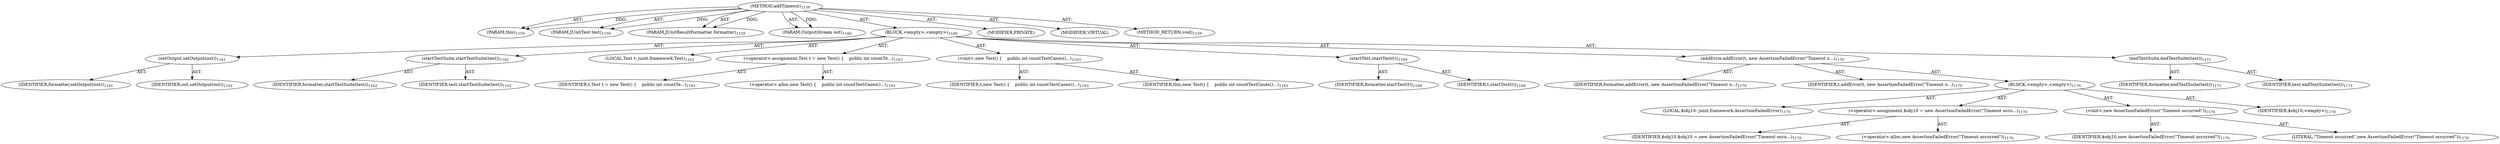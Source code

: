 digraph "addTimeout" {  
"111669149746" [label = <(METHOD,addTimeout)<SUB>1159</SUB>> ]
"115964117018" [label = <(PARAM,this)<SUB>1159</SUB>> ]
"115964117086" [label = <(PARAM,JUnitTest test)<SUB>1159</SUB>> ]
"115964117087" [label = <(PARAM,JUnitResultFormatter formatter)<SUB>1159</SUB>> ]
"115964117088" [label = <(PARAM,OutputStream out)<SUB>1160</SUB>> ]
"25769803914" [label = <(BLOCK,&lt;empty&gt;,&lt;empty&gt;)<SUB>1160</SUB>> ]
"30064771765" [label = <(setOutput,setOutput(out))<SUB>1161</SUB>> ]
"68719477329" [label = <(IDENTIFIER,formatter,setOutput(out))<SUB>1161</SUB>> ]
"68719477330" [label = <(IDENTIFIER,out,setOutput(out))<SUB>1161</SUB>> ]
"30064771766" [label = <(startTestSuite,startTestSuite(test))<SUB>1162</SUB>> ]
"68719477331" [label = <(IDENTIFIER,formatter,startTestSuite(test))<SUB>1162</SUB>> ]
"68719477332" [label = <(IDENTIFIER,test,startTestSuite(test))<SUB>1162</SUB>> ]
"94489280512" [label = <(LOCAL,Test t: junit.framework.Test)<SUB>1163</SUB>> ]
"30064771767" [label = <(&lt;operator&gt;.assignment,Test t = new Test() {

    public int countTe...)<SUB>1163</SUB>> ]
"68719477333" [label = <(IDENTIFIER,t,Test t = new Test() {

    public int countTe...)<SUB>1163</SUB>> ]
"30064771768" [label = <(&lt;operator&gt;.alloc,new Test() {

    public int countTestCases()...)<SUB>1163</SUB>> ]
"30064771072" [label = <(&lt;init&gt;,new Test() {

    public int countTestCases()...)<SUB>1163</SUB>> ]
"68719476813" [label = <(IDENTIFIER,t,new Test() {

    public int countTestCases()...)<SUB>1163</SUB>> ]
"68719476814" [label = <(IDENTIFIER,this,new Test() {

    public int countTestCases()...)<SUB>1163</SUB>> ]
"30064771769" [label = <(startTest,startTest(t))<SUB>1169</SUB>> ]
"68719477334" [label = <(IDENTIFIER,formatter,startTest(t))<SUB>1169</SUB>> ]
"68719477335" [label = <(IDENTIFIER,t,startTest(t))<SUB>1169</SUB>> ]
"30064771770" [label = <(addError,addError(t, new AssertionFailedError(&quot;Timeout o...)<SUB>1170</SUB>> ]
"68719477336" [label = <(IDENTIFIER,formatter,addError(t, new AssertionFailedError(&quot;Timeout o...)<SUB>1170</SUB>> ]
"68719477337" [label = <(IDENTIFIER,t,addError(t, new AssertionFailedError(&quot;Timeout o...)<SUB>1170</SUB>> ]
"25769803915" [label = <(BLOCK,&lt;empty&gt;,&lt;empty&gt;)<SUB>1170</SUB>> ]
"94489280588" [label = <(LOCAL,$obj10: junit.framework.AssertionFailedError)<SUB>1170</SUB>> ]
"30064771771" [label = <(&lt;operator&gt;.assignment,$obj10 = new AssertionFailedError(&quot;Timeout occu...)<SUB>1170</SUB>> ]
"68719477338" [label = <(IDENTIFIER,$obj10,$obj10 = new AssertionFailedError(&quot;Timeout occu...)<SUB>1170</SUB>> ]
"30064771772" [label = <(&lt;operator&gt;.alloc,new AssertionFailedError(&quot;Timeout occurred&quot;))<SUB>1170</SUB>> ]
"30064771773" [label = <(&lt;init&gt;,new AssertionFailedError(&quot;Timeout occurred&quot;))<SUB>1170</SUB>> ]
"68719477339" [label = <(IDENTIFIER,$obj10,new AssertionFailedError(&quot;Timeout occurred&quot;))<SUB>1170</SUB>> ]
"90194313339" [label = <(LITERAL,&quot;Timeout occurred&quot;,new AssertionFailedError(&quot;Timeout occurred&quot;))<SUB>1170</SUB>> ]
"68719477340" [label = <(IDENTIFIER,$obj10,&lt;empty&gt;)<SUB>1170</SUB>> ]
"30064771774" [label = <(endTestSuite,endTestSuite(test))<SUB>1171</SUB>> ]
"68719477341" [label = <(IDENTIFIER,formatter,endTestSuite(test))<SUB>1171</SUB>> ]
"68719477342" [label = <(IDENTIFIER,test,endTestSuite(test))<SUB>1171</SUB>> ]
"133143986297" [label = <(MODIFIER,PRIVATE)> ]
"133143986298" [label = <(MODIFIER,VIRTUAL)> ]
"128849018930" [label = <(METHOD_RETURN,void)<SUB>1159</SUB>> ]
  "111669149746" -> "115964117018"  [ label = "AST: "] 
  "111669149746" -> "115964117086"  [ label = "AST: "] 
  "111669149746" -> "115964117087"  [ label = "AST: "] 
  "111669149746" -> "115964117088"  [ label = "AST: "] 
  "111669149746" -> "25769803914"  [ label = "AST: "] 
  "111669149746" -> "133143986297"  [ label = "AST: "] 
  "111669149746" -> "133143986298"  [ label = "AST: "] 
  "111669149746" -> "128849018930"  [ label = "AST: "] 
  "25769803914" -> "30064771765"  [ label = "AST: "] 
  "25769803914" -> "30064771766"  [ label = "AST: "] 
  "25769803914" -> "94489280512"  [ label = "AST: "] 
  "25769803914" -> "30064771767"  [ label = "AST: "] 
  "25769803914" -> "30064771072"  [ label = "AST: "] 
  "25769803914" -> "30064771769"  [ label = "AST: "] 
  "25769803914" -> "30064771770"  [ label = "AST: "] 
  "25769803914" -> "30064771774"  [ label = "AST: "] 
  "30064771765" -> "68719477329"  [ label = "AST: "] 
  "30064771765" -> "68719477330"  [ label = "AST: "] 
  "30064771766" -> "68719477331"  [ label = "AST: "] 
  "30064771766" -> "68719477332"  [ label = "AST: "] 
  "30064771767" -> "68719477333"  [ label = "AST: "] 
  "30064771767" -> "30064771768"  [ label = "AST: "] 
  "30064771072" -> "68719476813"  [ label = "AST: "] 
  "30064771072" -> "68719476814"  [ label = "AST: "] 
  "30064771769" -> "68719477334"  [ label = "AST: "] 
  "30064771769" -> "68719477335"  [ label = "AST: "] 
  "30064771770" -> "68719477336"  [ label = "AST: "] 
  "30064771770" -> "68719477337"  [ label = "AST: "] 
  "30064771770" -> "25769803915"  [ label = "AST: "] 
  "25769803915" -> "94489280588"  [ label = "AST: "] 
  "25769803915" -> "30064771771"  [ label = "AST: "] 
  "25769803915" -> "30064771773"  [ label = "AST: "] 
  "25769803915" -> "68719477340"  [ label = "AST: "] 
  "30064771771" -> "68719477338"  [ label = "AST: "] 
  "30064771771" -> "30064771772"  [ label = "AST: "] 
  "30064771773" -> "68719477339"  [ label = "AST: "] 
  "30064771773" -> "90194313339"  [ label = "AST: "] 
  "30064771774" -> "68719477341"  [ label = "AST: "] 
  "30064771774" -> "68719477342"  [ label = "AST: "] 
  "111669149746" -> "115964117018"  [ label = "DDG: "] 
  "111669149746" -> "115964117086"  [ label = "DDG: "] 
  "111669149746" -> "115964117087"  [ label = "DDG: "] 
  "111669149746" -> "115964117088"  [ label = "DDG: "] 
}
